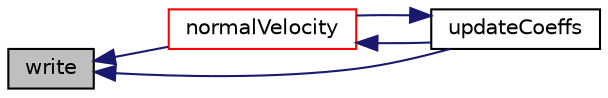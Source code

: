 digraph "write"
{
  bgcolor="transparent";
  edge [fontname="Helvetica",fontsize="10",labelfontname="Helvetica",labelfontsize="10"];
  node [fontname="Helvetica",fontsize="10",shape=record];
  rankdir="LR";
  Node262 [label="write",height=0.2,width=0.4,color="black", fillcolor="grey75", style="filled", fontcolor="black"];
  Node262 -> Node263 [dir="back",color="midnightblue",fontsize="10",style="solid",fontname="Helvetica"];
  Node263 [label="normalVelocity",height=0.2,width=0.4,color="red",URL="$a22913.html#ae246bfeeac751e4e0f2983d48553e224",tooltip="Return the BC which provides the normal component of velocity. "];
  Node263 -> Node267 [dir="back",color="midnightblue",fontsize="10",style="solid",fontname="Helvetica"];
  Node267 [label="updateCoeffs",height=0.2,width=0.4,color="black",URL="$a22913.html#a7e24eafac629d3733181cd942d4c902f",tooltip="Update the coefficients associated with the patch field. "];
  Node267 -> Node263 [dir="back",color="midnightblue",fontsize="10",style="solid",fontname="Helvetica"];
  Node262 -> Node267 [dir="back",color="midnightblue",fontsize="10",style="solid",fontname="Helvetica"];
}

